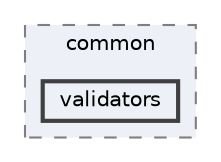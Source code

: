 digraph "repository/core/src/main/java/com/sterlite/cal/core/common/validators"
{
 // LATEX_PDF_SIZE
  bgcolor="transparent";
  edge [fontname=Helvetica,fontsize=10,labelfontname=Helvetica,labelfontsize=10];
  node [fontname=Helvetica,fontsize=10,shape=box,height=0.2,width=0.4];
  compound=true
  subgraph clusterdir_26740f664c451bb84bebcfc989229398 {
    graph [ bgcolor="#edf0f7", pencolor="grey50", label="common", fontname=Helvetica,fontsize=10 style="filled,dashed", URL="dir_26740f664c451bb84bebcfc989229398.html",tooltip=""]
  dir_5ab5e9f56c3a10ba74ae7e3df16b75ac [label="validators", fillcolor="#edf0f7", color="grey25", style="filled,bold", URL="dir_5ab5e9f56c3a10ba74ae7e3df16b75ac.html",tooltip=""];
  }
}
